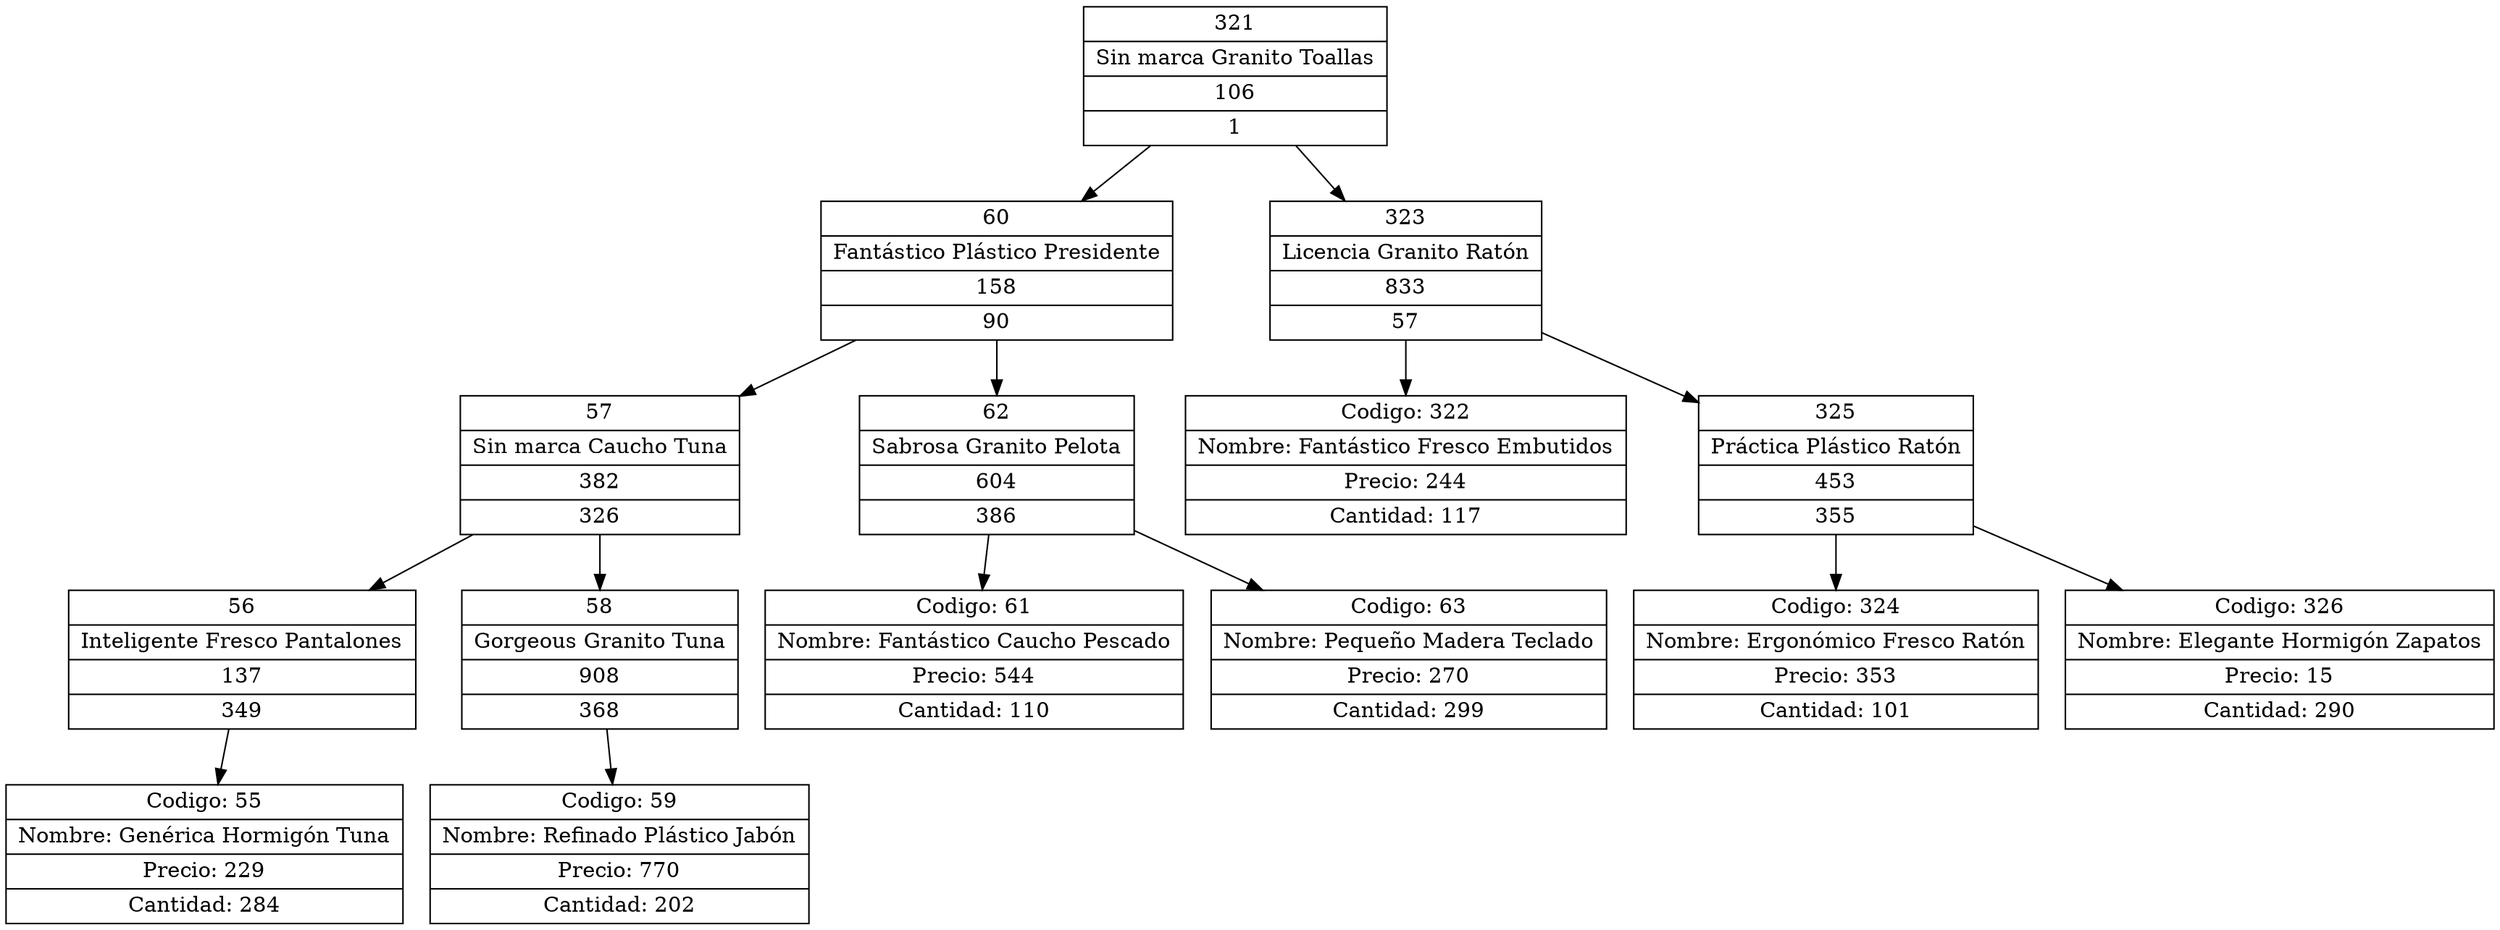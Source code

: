 digraph grafico{
rankdir=UD 
node[shape=box] 
concentrate=true 
nodo321[ shape=record, label ="{321|Sin marca Granito Toallas|106|1}"];
nodo60[ shape=record, label ="{60|Fantástico Plástico Presidente|158|90}"];
nodo57[ shape=record, label ="{57|Sin marca Caucho Tuna|382|326}"];
nodo56[ shape=record, label ="{56|Inteligente Fresco Pantalones|137|349}"];
nodo55[ shape=record, label ="{Codigo: 55|Nombre: Genérica Hormigón Tuna|Precio: 229|Cantidad: 284}"];
nodo56->nodo55
nodo57->nodo56
nodo58[ shape=record, label ="{58|Gorgeous Granito Tuna|908|368}"];
nodo59[ shape=record, label ="{Codigo: 59|Nombre: Refinado Plástico Jabón|Precio: 770|Cantidad: 202}"];
nodo58->nodo59
nodo57->nodo58
nodo60->nodo57
nodo62[ shape=record, label ="{62|Sabrosa Granito Pelota|604|386}"];
nodo61[ shape=record, label ="{Codigo: 61|Nombre: Fantástico Caucho Pescado|Precio: 544|Cantidad: 110}"];
nodo62->nodo61
nodo63[ shape=record, label ="{Codigo: 63|Nombre: Pequeño Madera Teclado|Precio: 270|Cantidad: 299}"];
nodo62->nodo63
nodo60->nodo62
nodo321->nodo60
nodo323[ shape=record, label ="{323|Licencia Granito Ratón|833|57}"];
nodo322[ shape=record, label ="{Codigo: 322|Nombre: Fantástico Fresco Embutidos|Precio: 244|Cantidad: 117}"];
nodo323->nodo322
nodo325[ shape=record, label ="{325|Práctica Plástico Ratón|453|355}"];
nodo324[ shape=record, label ="{Codigo: 324|Nombre: Ergonómico Fresco Ratón|Precio: 353|Cantidad: 101}"];
nodo325->nodo324
nodo326[ shape=record, label ="{Codigo: 326|Nombre: Elegante Hormigón Zapatos|Precio: 15|Cantidad: 290}"];
nodo325->nodo326
nodo323->nodo325
nodo321->nodo323
}